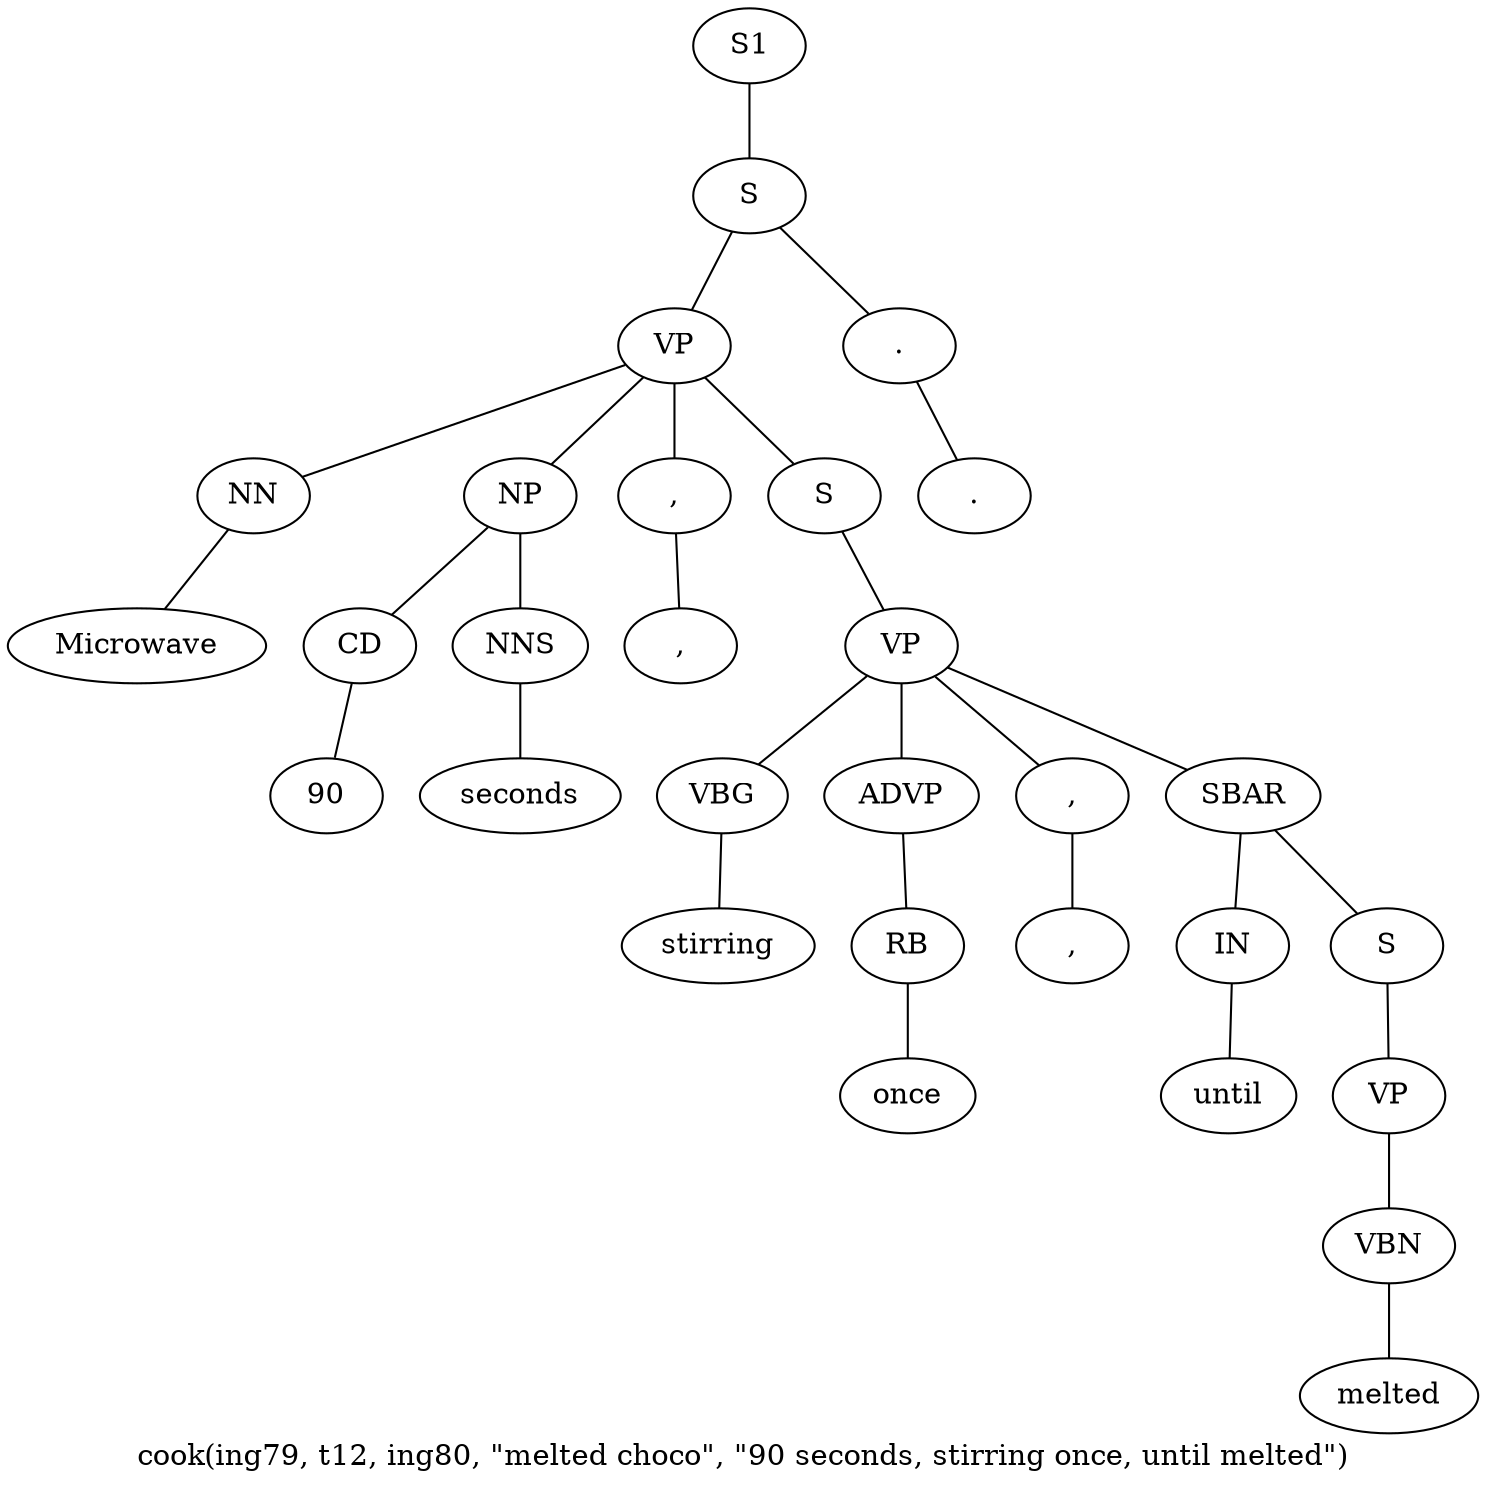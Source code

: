 graph SyntaxGraph {
	label = "cook(ing79, t12, ing80, \"melted choco\", \"90 seconds, stirring once, until melted\")";
	Node0 [label="S1"];
	Node1 [label="S"];
	Node2 [label="VP"];
	Node3 [label="NN"];
	Node4 [label="Microwave"];
	Node5 [label="NP"];
	Node6 [label="CD"];
	Node7 [label="90"];
	Node8 [label="NNS"];
	Node9 [label="seconds"];
	Node10 [label=","];
	Node11 [label=","];
	Node12 [label="S"];
	Node13 [label="VP"];
	Node14 [label="VBG"];
	Node15 [label="stirring"];
	Node16 [label="ADVP"];
	Node17 [label="RB"];
	Node18 [label="once"];
	Node19 [label=","];
	Node20 [label=","];
	Node21 [label="SBAR"];
	Node22 [label="IN"];
	Node23 [label="until"];
	Node24 [label="S"];
	Node25 [label="VP"];
	Node26 [label="VBN"];
	Node27 [label="melted"];
	Node28 [label="."];
	Node29 [label="."];

	Node0 -- Node1;
	Node1 -- Node2;
	Node1 -- Node28;
	Node2 -- Node3;
	Node2 -- Node5;
	Node2 -- Node10;
	Node2 -- Node12;
	Node3 -- Node4;
	Node5 -- Node6;
	Node5 -- Node8;
	Node6 -- Node7;
	Node8 -- Node9;
	Node10 -- Node11;
	Node12 -- Node13;
	Node13 -- Node14;
	Node13 -- Node16;
	Node13 -- Node19;
	Node13 -- Node21;
	Node14 -- Node15;
	Node16 -- Node17;
	Node17 -- Node18;
	Node19 -- Node20;
	Node21 -- Node22;
	Node21 -- Node24;
	Node22 -- Node23;
	Node24 -- Node25;
	Node25 -- Node26;
	Node26 -- Node27;
	Node28 -- Node29;
}